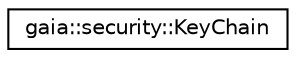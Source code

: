 digraph G
{
  edge [fontname="Helvetica",fontsize="10",labelfontname="Helvetica",labelfontsize="10"];
  node [fontname="Helvetica",fontsize="10",shape=record];
  rankdir=LR;
  Node1 [label="gaia::security::KeyChain",height=0.2,width=0.4,color="black", fillcolor="white", style="filled",URL="$dc/d9b/classgaia_1_1security_1_1_key_chain.html"];
}
